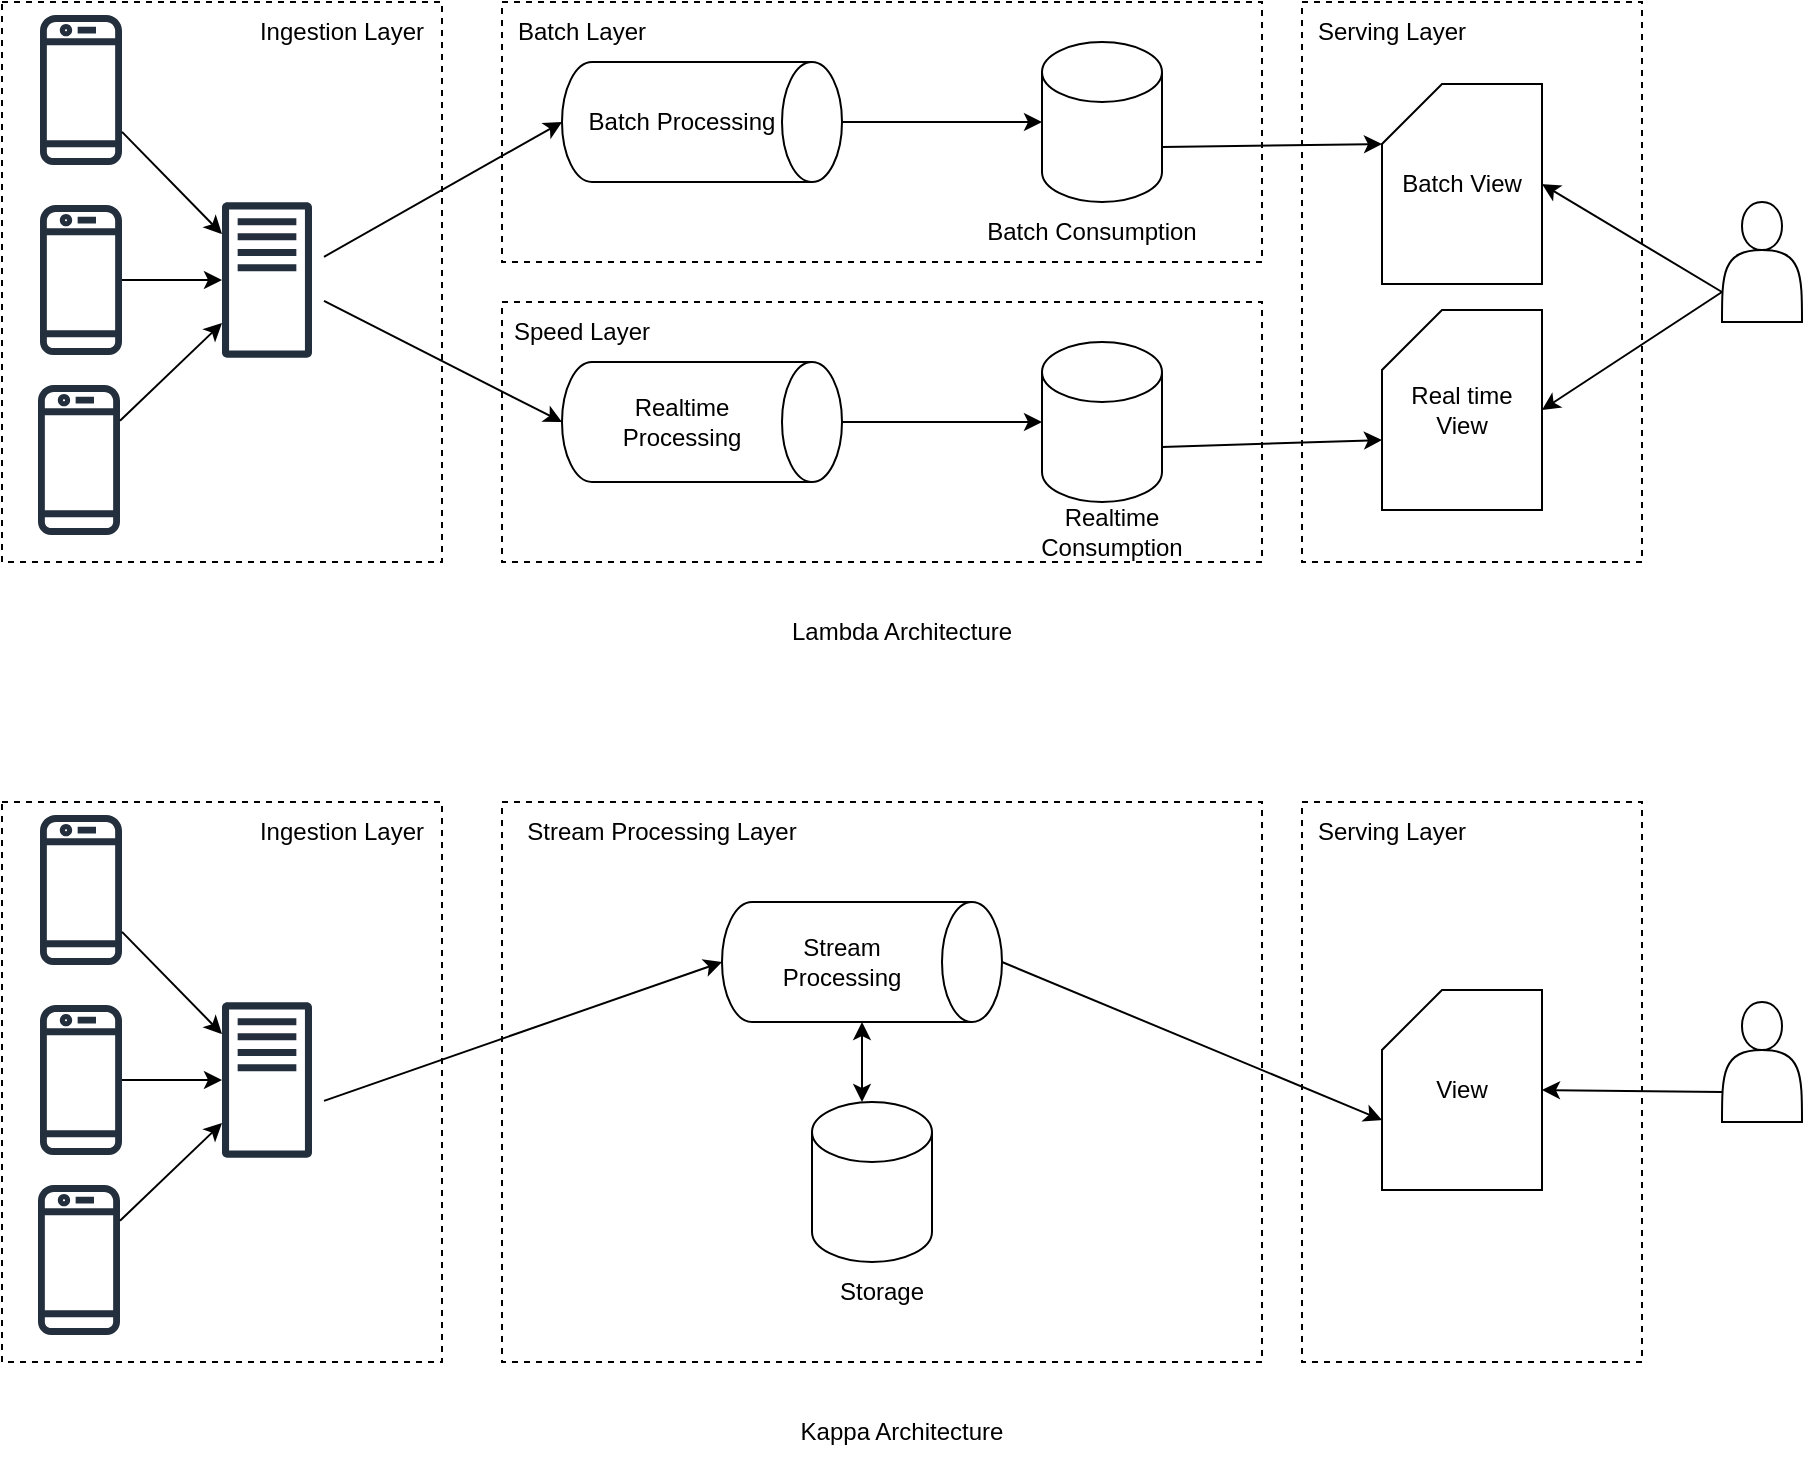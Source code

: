 <mxfile version="24.7.8">
  <diagram name="Page-1" id="Q5xdamIhV4PdrGAKUTWI">
    <mxGraphModel dx="1804" dy="489" grid="1" gridSize="10" guides="1" tooltips="1" connect="1" arrows="1" fold="1" page="1" pageScale="1" pageWidth="850" pageHeight="1100" math="0" shadow="0">
      <root>
        <mxCell id="0" />
        <mxCell id="1" parent="0" />
        <mxCell id="OD9FtLQuHuhSTH7nscFG-36" value="" style="rounded=0;whiteSpace=wrap;html=1;dashed=1;" vertex="1" parent="1">
          <mxGeometry x="-60" y="90" width="220" height="280" as="geometry" />
        </mxCell>
        <mxCell id="OD9FtLQuHuhSTH7nscFG-10" value="" style="rounded=0;whiteSpace=wrap;html=1;dashed=1;" vertex="1" parent="1">
          <mxGeometry x="590" y="90" width="170" height="280" as="geometry" />
        </mxCell>
        <mxCell id="OD9FtLQuHuhSTH7nscFG-9" value="" style="rounded=0;whiteSpace=wrap;html=1;dashed=1;" vertex="1" parent="1">
          <mxGeometry x="190" y="240" width="380" height="130" as="geometry" />
        </mxCell>
        <mxCell id="OD9FtLQuHuhSTH7nscFG-8" value="" style="rounded=0;whiteSpace=wrap;html=1;dashed=1;" vertex="1" parent="1">
          <mxGeometry x="190" y="90" width="380" height="130" as="geometry" />
        </mxCell>
        <mxCell id="OD9FtLQuHuhSTH7nscFG-2" value="" style="shape=cylinder3;whiteSpace=wrap;html=1;boundedLbl=1;backgroundOutline=1;size=15;rotation=90;" vertex="1" parent="1">
          <mxGeometry x="260" y="80" width="60" height="140" as="geometry" />
        </mxCell>
        <mxCell id="OD9FtLQuHuhSTH7nscFG-3" value="" style="shape=cylinder3;whiteSpace=wrap;html=1;boundedLbl=1;backgroundOutline=1;size=15;rotation=90;" vertex="1" parent="1">
          <mxGeometry x="260" y="230" width="60" height="140" as="geometry" />
        </mxCell>
        <mxCell id="OD9FtLQuHuhSTH7nscFG-4" value="" style="shape=cylinder3;whiteSpace=wrap;html=1;boundedLbl=1;backgroundOutline=1;size=15;" vertex="1" parent="1">
          <mxGeometry x="460" y="110" width="60" height="80" as="geometry" />
        </mxCell>
        <mxCell id="OD9FtLQuHuhSTH7nscFG-5" value="" style="shape=cylinder3;whiteSpace=wrap;html=1;boundedLbl=1;backgroundOutline=1;size=15;" vertex="1" parent="1">
          <mxGeometry x="460" y="260" width="60" height="80" as="geometry" />
        </mxCell>
        <mxCell id="OD9FtLQuHuhSTH7nscFG-6" value="Batch View" style="shape=card;whiteSpace=wrap;html=1;" vertex="1" parent="1">
          <mxGeometry x="630" y="131" width="80" height="100" as="geometry" />
        </mxCell>
        <mxCell id="OD9FtLQuHuhSTH7nscFG-7" value="Real time View" style="shape=card;whiteSpace=wrap;html=1;" vertex="1" parent="1">
          <mxGeometry x="630" y="244" width="80" height="100" as="geometry" />
        </mxCell>
        <mxCell id="OD9FtLQuHuhSTH7nscFG-11" value="" style="endArrow=classic;html=1;rounded=0;entryX=0.5;entryY=1;entryDx=0;entryDy=0;entryPerimeter=0;" edge="1" parent="1" target="OD9FtLQuHuhSTH7nscFG-2">
          <mxGeometry width="50" height="50" relative="1" as="geometry">
            <mxPoint x="101" y="217.391" as="sourcePoint" />
            <mxPoint x="520" y="290" as="targetPoint" />
          </mxGeometry>
        </mxCell>
        <mxCell id="OD9FtLQuHuhSTH7nscFG-12" value="" style="endArrow=classic;html=1;rounded=0;entryX=0.5;entryY=1;entryDx=0;entryDy=0;entryPerimeter=0;" edge="1" parent="1" target="OD9FtLQuHuhSTH7nscFG-3">
          <mxGeometry width="50" height="50" relative="1" as="geometry">
            <mxPoint x="101" y="239.434" as="sourcePoint" />
            <mxPoint x="520" y="290" as="targetPoint" />
          </mxGeometry>
        </mxCell>
        <mxCell id="OD9FtLQuHuhSTH7nscFG-13" value="" style="endArrow=classic;html=1;rounded=0;exitX=0.5;exitY=0;exitDx=0;exitDy=0;exitPerimeter=0;entryX=0;entryY=0.5;entryDx=0;entryDy=0;entryPerimeter=0;" edge="1" parent="1" source="OD9FtLQuHuhSTH7nscFG-2" target="OD9FtLQuHuhSTH7nscFG-4">
          <mxGeometry width="50" height="50" relative="1" as="geometry">
            <mxPoint x="470" y="340" as="sourcePoint" />
            <mxPoint x="520" y="290" as="targetPoint" />
          </mxGeometry>
        </mxCell>
        <mxCell id="OD9FtLQuHuhSTH7nscFG-14" value="" style="endArrow=classic;html=1;rounded=0;exitX=0.5;exitY=0;exitDx=0;exitDy=0;exitPerimeter=0;entryX=0;entryY=0.5;entryDx=0;entryDy=0;entryPerimeter=0;" edge="1" parent="1" source="OD9FtLQuHuhSTH7nscFG-3" target="OD9FtLQuHuhSTH7nscFG-5">
          <mxGeometry width="50" height="50" relative="1" as="geometry">
            <mxPoint x="470" y="340" as="sourcePoint" />
            <mxPoint x="520" y="290" as="targetPoint" />
          </mxGeometry>
        </mxCell>
        <mxCell id="OD9FtLQuHuhSTH7nscFG-15" value="" style="endArrow=classic;html=1;rounded=0;exitX=1;exitY=0;exitDx=0;exitDy=52.5;exitPerimeter=0;entryX=0;entryY=0;entryDx=0;entryDy=30;entryPerimeter=0;" edge="1" parent="1" source="OD9FtLQuHuhSTH7nscFG-4" target="OD9FtLQuHuhSTH7nscFG-6">
          <mxGeometry width="50" height="50" relative="1" as="geometry">
            <mxPoint x="470" y="340" as="sourcePoint" />
            <mxPoint x="520" y="290" as="targetPoint" />
          </mxGeometry>
        </mxCell>
        <mxCell id="OD9FtLQuHuhSTH7nscFG-16" value="" style="endArrow=classic;html=1;rounded=0;exitX=1;exitY=0;exitDx=0;exitDy=52.5;exitPerimeter=0;entryX=0;entryY=0;entryDx=0;entryDy=65;entryPerimeter=0;" edge="1" parent="1" source="OD9FtLQuHuhSTH7nscFG-5" target="OD9FtLQuHuhSTH7nscFG-7">
          <mxGeometry width="50" height="50" relative="1" as="geometry">
            <mxPoint x="470" y="340" as="sourcePoint" />
            <mxPoint x="520" y="290" as="targetPoint" />
          </mxGeometry>
        </mxCell>
        <mxCell id="OD9FtLQuHuhSTH7nscFG-17" value="" style="shape=actor;whiteSpace=wrap;html=1;" vertex="1" parent="1">
          <mxGeometry x="800" y="190" width="40" height="60" as="geometry" />
        </mxCell>
        <mxCell id="OD9FtLQuHuhSTH7nscFG-18" value="" style="endArrow=classic;html=1;rounded=0;exitX=0;exitY=0.75;exitDx=0;exitDy=0;entryX=1;entryY=0.5;entryDx=0;entryDy=0;entryPerimeter=0;" edge="1" parent="1" source="OD9FtLQuHuhSTH7nscFG-17" target="OD9FtLQuHuhSTH7nscFG-6">
          <mxGeometry width="50" height="50" relative="1" as="geometry">
            <mxPoint x="520" y="340" as="sourcePoint" />
            <mxPoint x="570" y="290" as="targetPoint" />
          </mxGeometry>
        </mxCell>
        <mxCell id="OD9FtLQuHuhSTH7nscFG-19" value="" style="endArrow=classic;html=1;rounded=0;exitX=0;exitY=0.75;exitDx=0;exitDy=0;entryX=1;entryY=0.5;entryDx=0;entryDy=0;entryPerimeter=0;" edge="1" parent="1" source="OD9FtLQuHuhSTH7nscFG-17" target="OD9FtLQuHuhSTH7nscFG-7">
          <mxGeometry width="50" height="50" relative="1" as="geometry">
            <mxPoint x="850" y="240" as="sourcePoint" />
            <mxPoint x="570" y="290" as="targetPoint" />
          </mxGeometry>
        </mxCell>
        <mxCell id="OD9FtLQuHuhSTH7nscFG-20" value="Batch Processing" style="text;html=1;align=center;verticalAlign=middle;whiteSpace=wrap;rounded=0;" vertex="1" parent="1">
          <mxGeometry x="230" y="135" width="100" height="30" as="geometry" />
        </mxCell>
        <mxCell id="OD9FtLQuHuhSTH7nscFG-21" value="Batch Consumption" style="text;html=1;align=center;verticalAlign=middle;whiteSpace=wrap;rounded=0;" vertex="1" parent="1">
          <mxGeometry x="430" y="190" width="110" height="30" as="geometry" />
        </mxCell>
        <mxCell id="OD9FtLQuHuhSTH7nscFG-22" value="Realtime Consumption" style="text;html=1;align=center;verticalAlign=middle;whiteSpace=wrap;rounded=0;" vertex="1" parent="1">
          <mxGeometry x="440" y="340" width="110" height="30" as="geometry" />
        </mxCell>
        <mxCell id="OD9FtLQuHuhSTH7nscFG-23" value="Realtime Processing" style="text;html=1;align=center;verticalAlign=middle;whiteSpace=wrap;rounded=0;" vertex="1" parent="1">
          <mxGeometry x="230" y="285" width="100" height="30" as="geometry" />
        </mxCell>
        <mxCell id="OD9FtLQuHuhSTH7nscFG-26" value="Batch Layer" style="text;html=1;align=center;verticalAlign=middle;whiteSpace=wrap;rounded=0;" vertex="1" parent="1">
          <mxGeometry x="190" y="90" width="80" height="30" as="geometry" />
        </mxCell>
        <mxCell id="OD9FtLQuHuhSTH7nscFG-27" value="Speed Layer" style="text;html=1;align=center;verticalAlign=middle;whiteSpace=wrap;rounded=0;" vertex="1" parent="1">
          <mxGeometry x="190" y="240" width="80" height="30" as="geometry" />
        </mxCell>
        <mxCell id="OD9FtLQuHuhSTH7nscFG-28" value="Serving&amp;nbsp;&lt;span style=&quot;background-color: initial;&quot;&gt;Layer&lt;/span&gt;" style="text;html=1;align=center;verticalAlign=middle;whiteSpace=wrap;rounded=0;" vertex="1" parent="1">
          <mxGeometry x="590" y="90" width="90" height="30" as="geometry" />
        </mxCell>
        <mxCell id="OD9FtLQuHuhSTH7nscFG-29" value="" style="sketch=0;outlineConnect=0;fontColor=#232F3E;gradientColor=none;fillColor=#232F3D;strokeColor=none;dashed=0;verticalLabelPosition=bottom;verticalAlign=top;align=center;html=1;fontSize=12;fontStyle=0;aspect=fixed;pointerEvents=1;shape=mxgraph.aws4.traditional_server;" vertex="1" parent="1">
          <mxGeometry x="50" y="190" width="45" height="78" as="geometry" />
        </mxCell>
        <mxCell id="OD9FtLQuHuhSTH7nscFG-30" value="" style="sketch=0;outlineConnect=0;fontColor=#232F3E;gradientColor=none;fillColor=#232F3D;strokeColor=none;dashed=0;verticalLabelPosition=bottom;verticalAlign=top;align=center;html=1;fontSize=12;fontStyle=0;aspect=fixed;pointerEvents=1;shape=mxgraph.aws4.mobile_client;" vertex="1" parent="1">
          <mxGeometry x="-41" y="95" width="41" height="78" as="geometry" />
        </mxCell>
        <mxCell id="OD9FtLQuHuhSTH7nscFG-31" value="" style="sketch=0;outlineConnect=0;fontColor=#232F3E;gradientColor=none;fillColor=#232F3D;strokeColor=none;dashed=0;verticalLabelPosition=bottom;verticalAlign=top;align=center;html=1;fontSize=12;fontStyle=0;aspect=fixed;pointerEvents=1;shape=mxgraph.aws4.mobile_client;" vertex="1" parent="1">
          <mxGeometry x="-41" y="190" width="41" height="78" as="geometry" />
        </mxCell>
        <mxCell id="OD9FtLQuHuhSTH7nscFG-32" value="" style="sketch=0;outlineConnect=0;fontColor=#232F3E;gradientColor=none;fillColor=#232F3D;strokeColor=none;dashed=0;verticalLabelPosition=bottom;verticalAlign=top;align=center;html=1;fontSize=12;fontStyle=0;aspect=fixed;pointerEvents=1;shape=mxgraph.aws4.mobile_client;" vertex="1" parent="1">
          <mxGeometry x="-42" y="280" width="41" height="78" as="geometry" />
        </mxCell>
        <mxCell id="OD9FtLQuHuhSTH7nscFG-33" value="" style="endArrow=classic;html=1;rounded=0;" edge="1" parent="1" source="OD9FtLQuHuhSTH7nscFG-30" target="OD9FtLQuHuhSTH7nscFG-29">
          <mxGeometry width="50" height="50" relative="1" as="geometry">
            <mxPoint x="340" y="340" as="sourcePoint" />
            <mxPoint x="390" y="290" as="targetPoint" />
          </mxGeometry>
        </mxCell>
        <mxCell id="OD9FtLQuHuhSTH7nscFG-34" value="" style="endArrow=classic;html=1;rounded=0;" edge="1" parent="1" source="OD9FtLQuHuhSTH7nscFG-31" target="OD9FtLQuHuhSTH7nscFG-29">
          <mxGeometry width="50" height="50" relative="1" as="geometry">
            <mxPoint x="340" y="340" as="sourcePoint" />
            <mxPoint x="390" y="290" as="targetPoint" />
          </mxGeometry>
        </mxCell>
        <mxCell id="OD9FtLQuHuhSTH7nscFG-35" value="" style="endArrow=classic;html=1;rounded=0;" edge="1" parent="1" source="OD9FtLQuHuhSTH7nscFG-32" target="OD9FtLQuHuhSTH7nscFG-29">
          <mxGeometry width="50" height="50" relative="1" as="geometry">
            <mxPoint x="340" y="340" as="sourcePoint" />
            <mxPoint x="390" y="290" as="targetPoint" />
          </mxGeometry>
        </mxCell>
        <mxCell id="OD9FtLQuHuhSTH7nscFG-37" value="Ingestion Layer" style="text;html=1;align=center;verticalAlign=middle;whiteSpace=wrap;rounded=0;" vertex="1" parent="1">
          <mxGeometry x="60" y="90" width="100" height="30" as="geometry" />
        </mxCell>
        <mxCell id="OD9FtLQuHuhSTH7nscFG-38" value="Lambda Architecture" style="text;html=1;align=center;verticalAlign=middle;whiteSpace=wrap;rounded=0;" vertex="1" parent="1">
          <mxGeometry x="310" y="390" width="160" height="30" as="geometry" />
        </mxCell>
        <mxCell id="OD9FtLQuHuhSTH7nscFG-39" value="" style="rounded=0;whiteSpace=wrap;html=1;dashed=1;" vertex="1" parent="1">
          <mxGeometry x="-60" y="490" width="220" height="280" as="geometry" />
        </mxCell>
        <mxCell id="OD9FtLQuHuhSTH7nscFG-40" value="" style="rounded=0;whiteSpace=wrap;html=1;dashed=1;" vertex="1" parent="1">
          <mxGeometry x="590" y="490" width="170" height="280" as="geometry" />
        </mxCell>
        <mxCell id="OD9FtLQuHuhSTH7nscFG-41" value="" style="rounded=0;whiteSpace=wrap;html=1;dashed=1;" vertex="1" parent="1">
          <mxGeometry x="190" y="490" width="380" height="280" as="geometry" />
        </mxCell>
        <mxCell id="OD9FtLQuHuhSTH7nscFG-44" value="" style="shape=cylinder3;whiteSpace=wrap;html=1;boundedLbl=1;backgroundOutline=1;size=15;rotation=90;" vertex="1" parent="1">
          <mxGeometry x="340" y="500" width="60" height="140" as="geometry" />
        </mxCell>
        <mxCell id="OD9FtLQuHuhSTH7nscFG-46" value="" style="shape=cylinder3;whiteSpace=wrap;html=1;boundedLbl=1;backgroundOutline=1;size=15;" vertex="1" parent="1">
          <mxGeometry x="345" y="640" width="60" height="80" as="geometry" />
        </mxCell>
        <mxCell id="OD9FtLQuHuhSTH7nscFG-48" value="View" style="shape=card;whiteSpace=wrap;html=1;" vertex="1" parent="1">
          <mxGeometry x="630" y="584" width="80" height="100" as="geometry" />
        </mxCell>
        <mxCell id="OD9FtLQuHuhSTH7nscFG-50" value="" style="endArrow=classic;html=1;rounded=0;entryX=0.5;entryY=1;entryDx=0;entryDy=0;entryPerimeter=0;" edge="1" parent="1" target="OD9FtLQuHuhSTH7nscFG-44">
          <mxGeometry width="50" height="50" relative="1" as="geometry">
            <mxPoint x="101" y="639.434" as="sourcePoint" />
            <mxPoint x="520" y="690" as="targetPoint" />
          </mxGeometry>
        </mxCell>
        <mxCell id="OD9FtLQuHuhSTH7nscFG-55" value="" style="shape=actor;whiteSpace=wrap;html=1;" vertex="1" parent="1">
          <mxGeometry x="800" y="590" width="40" height="60" as="geometry" />
        </mxCell>
        <mxCell id="OD9FtLQuHuhSTH7nscFG-57" value="" style="endArrow=classic;html=1;rounded=0;exitX=0;exitY=0.75;exitDx=0;exitDy=0;entryX=1;entryY=0.5;entryDx=0;entryDy=0;entryPerimeter=0;" edge="1" parent="1" source="OD9FtLQuHuhSTH7nscFG-55" target="OD9FtLQuHuhSTH7nscFG-48">
          <mxGeometry width="50" height="50" relative="1" as="geometry">
            <mxPoint x="850" y="640" as="sourcePoint" />
            <mxPoint x="570" y="690" as="targetPoint" />
          </mxGeometry>
        </mxCell>
        <mxCell id="OD9FtLQuHuhSTH7nscFG-60" value="Storage" style="text;html=1;align=center;verticalAlign=middle;whiteSpace=wrap;rounded=0;" vertex="1" parent="1">
          <mxGeometry x="325" y="720" width="110" height="30" as="geometry" />
        </mxCell>
        <mxCell id="OD9FtLQuHuhSTH7nscFG-61" value="Stream Processing" style="text;html=1;align=center;verticalAlign=middle;whiteSpace=wrap;rounded=0;" vertex="1" parent="1">
          <mxGeometry x="310" y="555" width="100" height="30" as="geometry" />
        </mxCell>
        <mxCell id="OD9FtLQuHuhSTH7nscFG-63" value="Stream Processing Layer" style="text;html=1;align=center;verticalAlign=middle;whiteSpace=wrap;rounded=0;" vertex="1" parent="1">
          <mxGeometry x="190" y="490" width="160" height="30" as="geometry" />
        </mxCell>
        <mxCell id="OD9FtLQuHuhSTH7nscFG-64" value="Serving&amp;nbsp;&lt;span style=&quot;background-color: initial;&quot;&gt;Layer&lt;/span&gt;" style="text;html=1;align=center;verticalAlign=middle;whiteSpace=wrap;rounded=0;" vertex="1" parent="1">
          <mxGeometry x="590" y="490" width="90" height="30" as="geometry" />
        </mxCell>
        <mxCell id="OD9FtLQuHuhSTH7nscFG-65" value="" style="sketch=0;outlineConnect=0;fontColor=#232F3E;gradientColor=none;fillColor=#232F3D;strokeColor=none;dashed=0;verticalLabelPosition=bottom;verticalAlign=top;align=center;html=1;fontSize=12;fontStyle=0;aspect=fixed;pointerEvents=1;shape=mxgraph.aws4.traditional_server;" vertex="1" parent="1">
          <mxGeometry x="50" y="590" width="45" height="78" as="geometry" />
        </mxCell>
        <mxCell id="OD9FtLQuHuhSTH7nscFG-66" value="" style="sketch=0;outlineConnect=0;fontColor=#232F3E;gradientColor=none;fillColor=#232F3D;strokeColor=none;dashed=0;verticalLabelPosition=bottom;verticalAlign=top;align=center;html=1;fontSize=12;fontStyle=0;aspect=fixed;pointerEvents=1;shape=mxgraph.aws4.mobile_client;" vertex="1" parent="1">
          <mxGeometry x="-41" y="495" width="41" height="78" as="geometry" />
        </mxCell>
        <mxCell id="OD9FtLQuHuhSTH7nscFG-67" value="" style="sketch=0;outlineConnect=0;fontColor=#232F3E;gradientColor=none;fillColor=#232F3D;strokeColor=none;dashed=0;verticalLabelPosition=bottom;verticalAlign=top;align=center;html=1;fontSize=12;fontStyle=0;aspect=fixed;pointerEvents=1;shape=mxgraph.aws4.mobile_client;" vertex="1" parent="1">
          <mxGeometry x="-41" y="590" width="41" height="78" as="geometry" />
        </mxCell>
        <mxCell id="OD9FtLQuHuhSTH7nscFG-68" value="" style="sketch=0;outlineConnect=0;fontColor=#232F3E;gradientColor=none;fillColor=#232F3D;strokeColor=none;dashed=0;verticalLabelPosition=bottom;verticalAlign=top;align=center;html=1;fontSize=12;fontStyle=0;aspect=fixed;pointerEvents=1;shape=mxgraph.aws4.mobile_client;" vertex="1" parent="1">
          <mxGeometry x="-42" y="680" width="41" height="78" as="geometry" />
        </mxCell>
        <mxCell id="OD9FtLQuHuhSTH7nscFG-69" value="" style="endArrow=classic;html=1;rounded=0;" edge="1" parent="1" source="OD9FtLQuHuhSTH7nscFG-66" target="OD9FtLQuHuhSTH7nscFG-65">
          <mxGeometry width="50" height="50" relative="1" as="geometry">
            <mxPoint x="340" y="740" as="sourcePoint" />
            <mxPoint x="390" y="690" as="targetPoint" />
          </mxGeometry>
        </mxCell>
        <mxCell id="OD9FtLQuHuhSTH7nscFG-70" value="" style="endArrow=classic;html=1;rounded=0;" edge="1" parent="1" source="OD9FtLQuHuhSTH7nscFG-67" target="OD9FtLQuHuhSTH7nscFG-65">
          <mxGeometry width="50" height="50" relative="1" as="geometry">
            <mxPoint x="340" y="740" as="sourcePoint" />
            <mxPoint x="390" y="690" as="targetPoint" />
          </mxGeometry>
        </mxCell>
        <mxCell id="OD9FtLQuHuhSTH7nscFG-71" value="" style="endArrow=classic;html=1;rounded=0;" edge="1" parent="1" source="OD9FtLQuHuhSTH7nscFG-68" target="OD9FtLQuHuhSTH7nscFG-65">
          <mxGeometry width="50" height="50" relative="1" as="geometry">
            <mxPoint x="340" y="740" as="sourcePoint" />
            <mxPoint x="390" y="690" as="targetPoint" />
          </mxGeometry>
        </mxCell>
        <mxCell id="OD9FtLQuHuhSTH7nscFG-72" value="Ingestion Layer" style="text;html=1;align=center;verticalAlign=middle;whiteSpace=wrap;rounded=0;" vertex="1" parent="1">
          <mxGeometry x="60" y="490" width="100" height="30" as="geometry" />
        </mxCell>
        <mxCell id="OD9FtLQuHuhSTH7nscFG-73" value="Kappa Architecture" style="text;html=1;align=center;verticalAlign=middle;whiteSpace=wrap;rounded=0;" vertex="1" parent="1">
          <mxGeometry x="310" y="790" width="160" height="30" as="geometry" />
        </mxCell>
        <mxCell id="OD9FtLQuHuhSTH7nscFG-75" value="" style="endArrow=classic;html=1;rounded=0;exitX=0.5;exitY=0;exitDx=0;exitDy=0;exitPerimeter=0;entryX=0;entryY=0;entryDx=0;entryDy=65;entryPerimeter=0;" edge="1" parent="1" source="OD9FtLQuHuhSTH7nscFG-44" target="OD9FtLQuHuhSTH7nscFG-48">
          <mxGeometry width="50" height="50" relative="1" as="geometry">
            <mxPoint x="370" y="730" as="sourcePoint" />
            <mxPoint x="420" y="680" as="targetPoint" />
          </mxGeometry>
        </mxCell>
        <mxCell id="OD9FtLQuHuhSTH7nscFG-76" value="" style="endArrow=classic;startArrow=classic;html=1;rounded=0;entryX=1;entryY=0.5;entryDx=0;entryDy=0;entryPerimeter=0;" edge="1" parent="1" target="OD9FtLQuHuhSTH7nscFG-44">
          <mxGeometry width="50" height="50" relative="1" as="geometry">
            <mxPoint x="370" y="640" as="sourcePoint" />
            <mxPoint x="420" y="680" as="targetPoint" />
          </mxGeometry>
        </mxCell>
      </root>
    </mxGraphModel>
  </diagram>
</mxfile>
